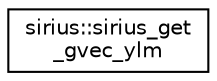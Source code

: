 digraph "Graphical Class Hierarchy"
{
 // INTERACTIVE_SVG=YES
  edge [fontname="Helvetica",fontsize="10",labelfontname="Helvetica",labelfontsize="10"];
  node [fontname="Helvetica",fontsize="10",shape=record];
  rankdir="LR";
  Node1 [label="sirius::sirius_get\l_gvec_ylm",height=0.2,width=0.4,color="black", fillcolor="white", style="filled",URL="$interfacesirius_1_1sirius__get__gvec__ylm.html"];
}
